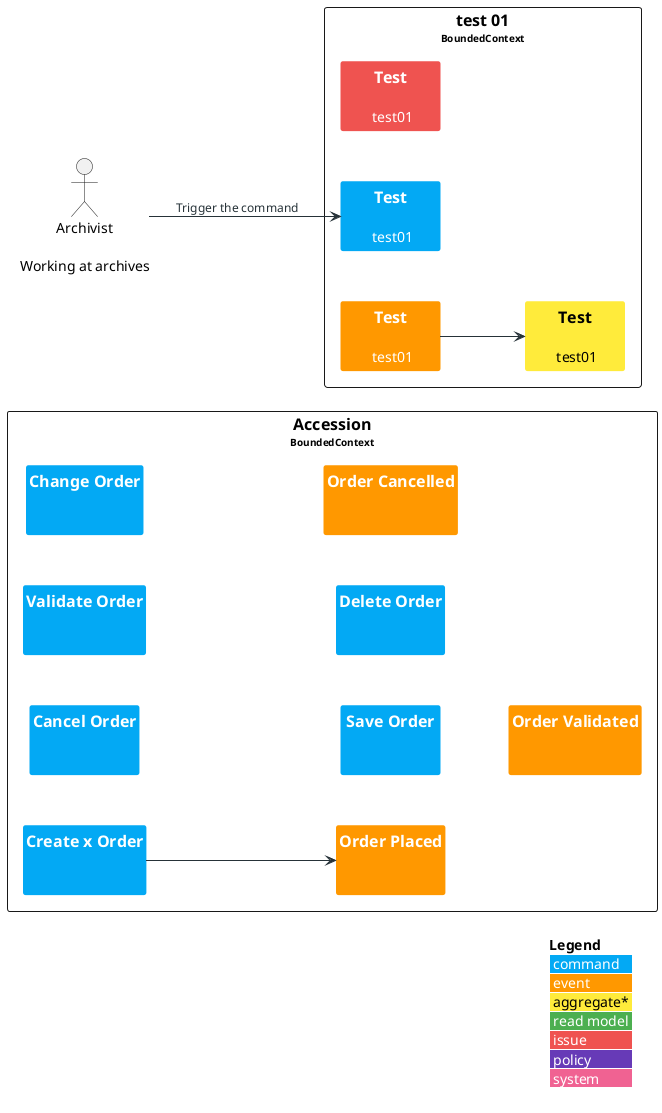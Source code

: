 @startuml

'++++++++++++++++++++++++++++++++++
'         Event Storming
'----------------------------------

'Version
'##################################
!function ESVersion()
  !return "0.0.1"
!end function

'Colors
'##################################
!global $ARROW_FONT_COLOR = "#263238"

!global $BOUNDARY_FONT_COLOR = "#263238"
!global $BOUNDARY_BORDER_COLOR = "#263238"

!global $LEGEND_FONT_COLOR = "#FFFFFF"
!global $LEGEND_TITLE_FONT_COLOR = "#000000"
!global $LEGEND_BACKGROUND_COLOR = "transparent"

!global $BORDER_COLOR = "transparent"
!global $ARROW_COLOR = "#263238"

!global $ISSUE_FONT_COLOR = "#FFFFFF"
!global $SYSTEM_FONT_COLOR = "#FFFFFF"
!global $EVENT_FONT_COLOR = "#FFFFFF"
!global $AGGREGATE_FONT_COLOR = "#000000"
!global $READ_MODEL_FONT_COLOR = "#FFFFFF"
!global $COMMAND_FONT_COLOR = "#FFFFFF"
!global $POLICY_FONT_COLOR = "#FFFFFF"

!global $ISSUE_BG_COLOR = "#EF5350"
!global $SYSTEM_BG_COLOR = "#F06292"
!global $EVENT_BG_COLOR = "#FF9800"
!global $AGGREGATE_BG_COLOR = "#FFEB3B"
!global $READ_MODEL_BG_COLOR = "#4CAF50"
!global $COMMAND_BG_COLOR = "#03A9F4"
!global $POLICY_BG_COLOR = "#673AB7"

'Styling
'##################################
top to bottom direction
hide circle 
hide members
hide stereotype

skinparam MinClassWidth 100
skinparam shadowing false
skinparam nodesep 50
skinparam ranksep 50
skinparam defaultTextAlignment center

skinparam wrapWidth 500

' strangely setting the legend font color to white also
' turns the borders white - which is what I want...
skinparam LegendFontColor $LEGEND_FONT_COLOR
skinparam LegendBorderColor $BORDER_COLOR
skinparam LegendBackgroundColor $LEGEND_BACKGROUND_COLOR
skinparam BorderColor $BORDER_COLOR

skinparam class {
    StereotypeFontSize 12
}

skinparam Arrow {
    Color $ARROW_COLOR
    FontColor $ARROW_FONT_COLOR
    FontSize 12
}

skinparam rectangle<<group>> {
    StereotypeFontColor $GROUP_FONT_COLOR
    FontColor $GROUP_FONT_COLOR
    BackgroundColor $GROUP_BG_COLOR
    BorderColor $GROUP_BORDER_COLOR
}

skinparam rectangle<<boundary>> {
    FontColor $BOUNDARY_FONT_COLOR
    BorderColor $BOUNDARY_BORDER_COLOR
    BorderStyle dashed
}

skinparam class<<issue>> {
    FontColor $ISSUE_FONT_COLOR
    BorderColor $BORDER_COLOR
    BackgroundColor $ISSUE_BG_COLOR
}

skinparam class<<system>> {
    FontColor $SYSTEM_FONT_COLOR
    BorderColor $BORDER_COLOR
    BackgroundColor $SYSTEM_BG_COLOR
}

skinparam class<<event>> {
    FontColor $EVENT_FONT_COLOR
    BorderColor $BORDER_COLOR
    BackgroundColor $EVENT_BG_COLOR
}

skinparam class<<aggregate>> {
    FontColor $AGGREGATE_FONT_COLOR
    BorderColor $BORDER_COLOR
    BackgroundColor $AGGREGATE_BG_COLOR
}

skinparam class<<readmodel>> {
    FontColor $READ_MODEL_FONT_COLOR
    BorderColor $BORDER_COLOR
    BackgroundColor $READ_MODEL_BG_COLOR
}

skinparam class<<command>> {
    FontColor $COMMAND_FONT_COLOR
    BorderColor $BORDER_COLOR
    BackgroundColor $COMMAND_BG_COLOR
}

skinparam class<<policy>> {
    FontColor $POLICY_FONT_COLOR
    BorderColor $BORDER_COLOR
    BackgroundColor $POLICY_BG_COLOR
}

skinparam shadowing<<legendArea>> false

' #00000000 is transparent
skinparam rectangle<<legendArea>> {
    backgroundcolor #00000000
    bordercolor #00000000
}

' Layout
' ##################################
!procedure HIDE_STEREOTYPE()
hide stereotype
!endprocedure

!procedure $getHideStereotype($hideStereotype)
!if ($hideStereotype == "true")
hide stereotype
!endif
!endprocedure

!procedure $getLegendTable()
<#037777777777,#00000000>|<color:$LEGEND_TITLE_COLOR>**Legend**</color> |
$showActiveLegendEntries($tagDefaultLegend)
$showActiveLegendEntries($tagCustomLegend)
!endprocedure

!procedure $getLegendArea($areaAlias, $hideStereotype)
$getHideStereotype($hideStereotype)
rectangle $areaAlias<<legendArea>> [
$getLegendTable()
]
!endprocedure

!procedure LAYOUT_TOP_DOWN()
!global $fix_direction=%false()
top to bottom direction
!endprocedure

!procedure LAYOUT_LEFT_RIGHT() 
!global $fix_direction = %false()
left to right direction
!endprocedure

!procedure LAYOUT_LANDSCAPE() 
!global $fix_direction = %true()
left to right direction
!endprocedure

allow_mixing

!procedure LAYOUT_WITH_LEGEND()
legend bottom right
|<color:$LEGEND_TITLE_FONT_COLOR>**Legend**</color> |
|<$COMMAND_BG_COLOR> <color:$COMMAND_FONT_COLOR>command</color> |
|<$EVENT_BG_COLOR> <color:$EVENT_FONT_COLOR>event</color> |
|<$AGGREGATE_BG_COLOR> <color:$AGGREGATE_FONT_COLOR>aggregate*</color> |
|<$READ_MODEL_BG_COLOR> <color:$READ_MODEL_FONT_COLOR>read model</color> |
|<$ISSUE_BG_COLOR> <color:$ISSUE_FONT_COLOR>issue</color> |
|<$POLICY_BG_COLOR> <color:$POLICY_FONT_COLOR>policy</color> |
|<$SYSTEM_BG_COLOR> <color:$SYSTEM_FONT_COLOR>system</color> |
endlegend
!endprocedure

!unquoted procedure BoundedContext($alias, $label)
rectangle "==$label\n<size:10>BoundedContext</size>" as $alias
!endprocedure

' Groups
' ##################################

!unquoted procedure Group($alias)
rectangle "Group" <<group>> as $alias   
!endprocedure

' Elements
' ##################################

!unquoted procedure Issue($alias, $label, $descr="")
class "==$label\n\n $descr" as $alias <<issue>> 
!endprocedure

!unquoted procedure System($alias, $label, $descr="")
class "==$label\n\n $descr" as $alias <<system>> 
!endprocedure

!unquoted procedure Event($alias, $label, $descr="")
class "==$label\n\n $descr" as $alias <<event>> 
!endprocedure

!unquoted procedure Aggregate($alias, $label, $descr="")
class "==$label\n\n $descr" as $alias <<aggregate>> 
!endprocedure

!unquoted procedure ReadModel($alias, $label, $descr="")
class "==$label\n\n $descr" as $alias  <<readmodel>> 
!endprocedure

!unquoted procedure Command($alias, $label, $descr="")
class "==$label\n\n $descr" as $alias <<command>>
!endprocedure

!unquoted procedure Policy($alias, $label, $descr="")
class "==$label\n\n $descr" as $alias <<policy>> 
!endprocedure

!unquoted procedure Actor($alias, $label, $descr="")
actor "$label\n\n$descr" as $alias <<actor>>
!endprocedure


' Relationship
' ##################################
!unquoted procedure Label_($label="")
!if ($label != "")
: $label
!endif
!endprocedure

!unquoted procedure Rel_($alias1, $alias2, $label, $direction="")
$alias1 $direction $alias2 Label_($label)
!endprocedure

!unquoted procedure Rel($from, $to, $label="")
Rel_($from, $to, $label, "-->") 
!endprocedure

!unquoted procedure Rel_Back($from, $to, $label="")
Rel_($from, $to, $label, "<--")
!endprocedure

!unquoted procedure Rel_Neighbor($from, $to, $label="")
Rel_($from, $to, $label, "->")
!endproceduren

!unquoted procedure Rel_Back_Neighbor($from, $to, $label="")
Rel_($from, $to, $label, "<-")
!endprocedure

!unquoted procedure Rel_D($from, $to, $label="")
Rel_($from, $to, $label, "-down->")
!endprocedure

!unquoted procedure Rel_Down($from, $to, $label="")
Rel_($from, $to, $label, "-down->")
!endprocedure

!unquoted procedure Rel_U($from, $to, $label="")
Rel_($from, $to, $label, "-up->")
!endprocedure

!unquoted procedure Rel_Up($from, $to, $label="")
Rel_($from, $to, $label, "-up->")
!endprocedure

!unquoted procedure Rel_L($from, $to, $label="")
Rel_($from, $to, $label, "-left->")
!endprocedure

!unquoted procedure Rel_Left($from, $to, $label="")
Rel_($from, $to, $label, "-left->")
!endprocedure

!unquoted procedure Rel_R($from, $to, $label="")
Rel_($from, $to, $label, "-right->")
!endprocedure

!unquoted procedure Rel_Right($from, $to, $label="")
Rel_($from, $to, $label, "-right->")
!endprocedure

'Testing Area
HIDE_STEREOTYPE()
LAYOUT_WITH_LEGEND()
LAYOUT_LEFT_RIGHT()
BoundedContext(accesion, "test 01"){
Issue(tt0, "Test", "test01" )
Command(tt1, "Test", "test01" )
Event(tt2, "Test", "test01" )
Aggregate(tt3, "Test", "test01" )
}

Actor(j, "Archivist", "Working at archives")
Rel(j, tt1, "Trigger the command")
Rel(tt1, tt2)
Rel(tt2, tt3)

BoundedContext(accession, "Accession"){
    Command(placeOrder, "Create x Order") 
    Command(cancelOrder, "Cancel Order")
    Command(validateOrder, "Validate Order")
    Command(changeOrder, "Change Order")
    Command(saveOrder, "Save Order")
    Command(deleteOrder, "Delete Order")
    Event(orderPlaced, "Order Placed") 
    Event(orderCancelled, "Order Cancelled")
    Event(orderValidated, "Order Validated")
}
Rel(j, placeOrder)
Rel(j, cancelOrder)
Rel(j, validateOrder)
Rel(placeOrder, orderPlaced)

@enduml
